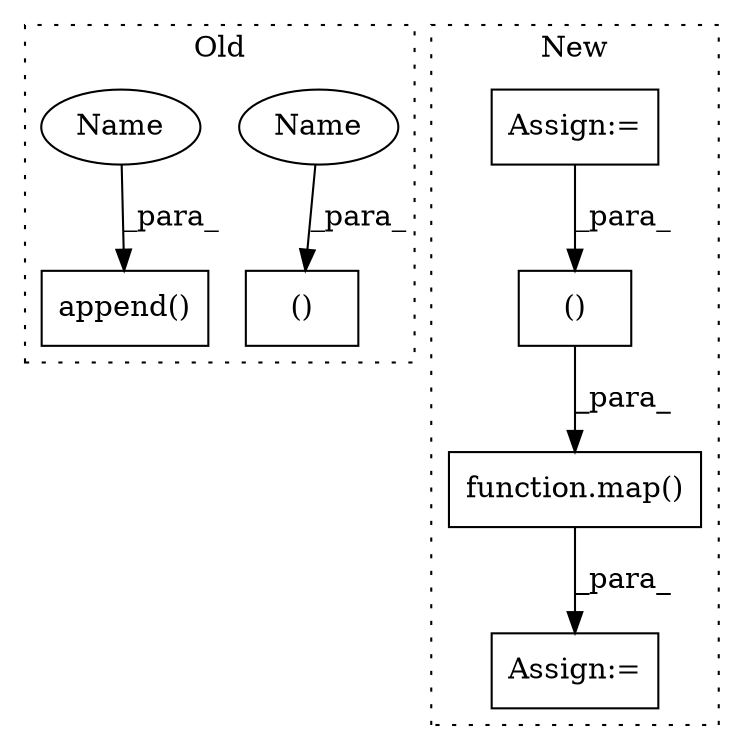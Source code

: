digraph G {
subgraph cluster0 {
1 [label="append()" a="75" s="3413,3432" l="13,1" shape="box"];
6 [label="()" a="54" s="3314" l="15" shape="box"];
7 [label="Name" a="87" s="3323" l="6" shape="ellipse"];
8 [label="Name" a="87" s="3426" l="6" shape="ellipse"];
label = "Old";
style="dotted";
}
subgraph cluster1 {
2 [label="function.map()" a="75" s="10608,10650" l="4,1" shape="box"];
3 [label="()" a="54" s="10636" l="13" shape="box"];
4 [label="Assign:=" a="68" s="10257" l="3" shape="box"];
5 [label="Assign:=" a="68" s="10592" l="16" shape="box"];
label = "New";
style="dotted";
}
2 -> 5 [label="_para_"];
3 -> 2 [label="_para_"];
4 -> 3 [label="_para_"];
7 -> 6 [label="_para_"];
8 -> 1 [label="_para_"];
}
